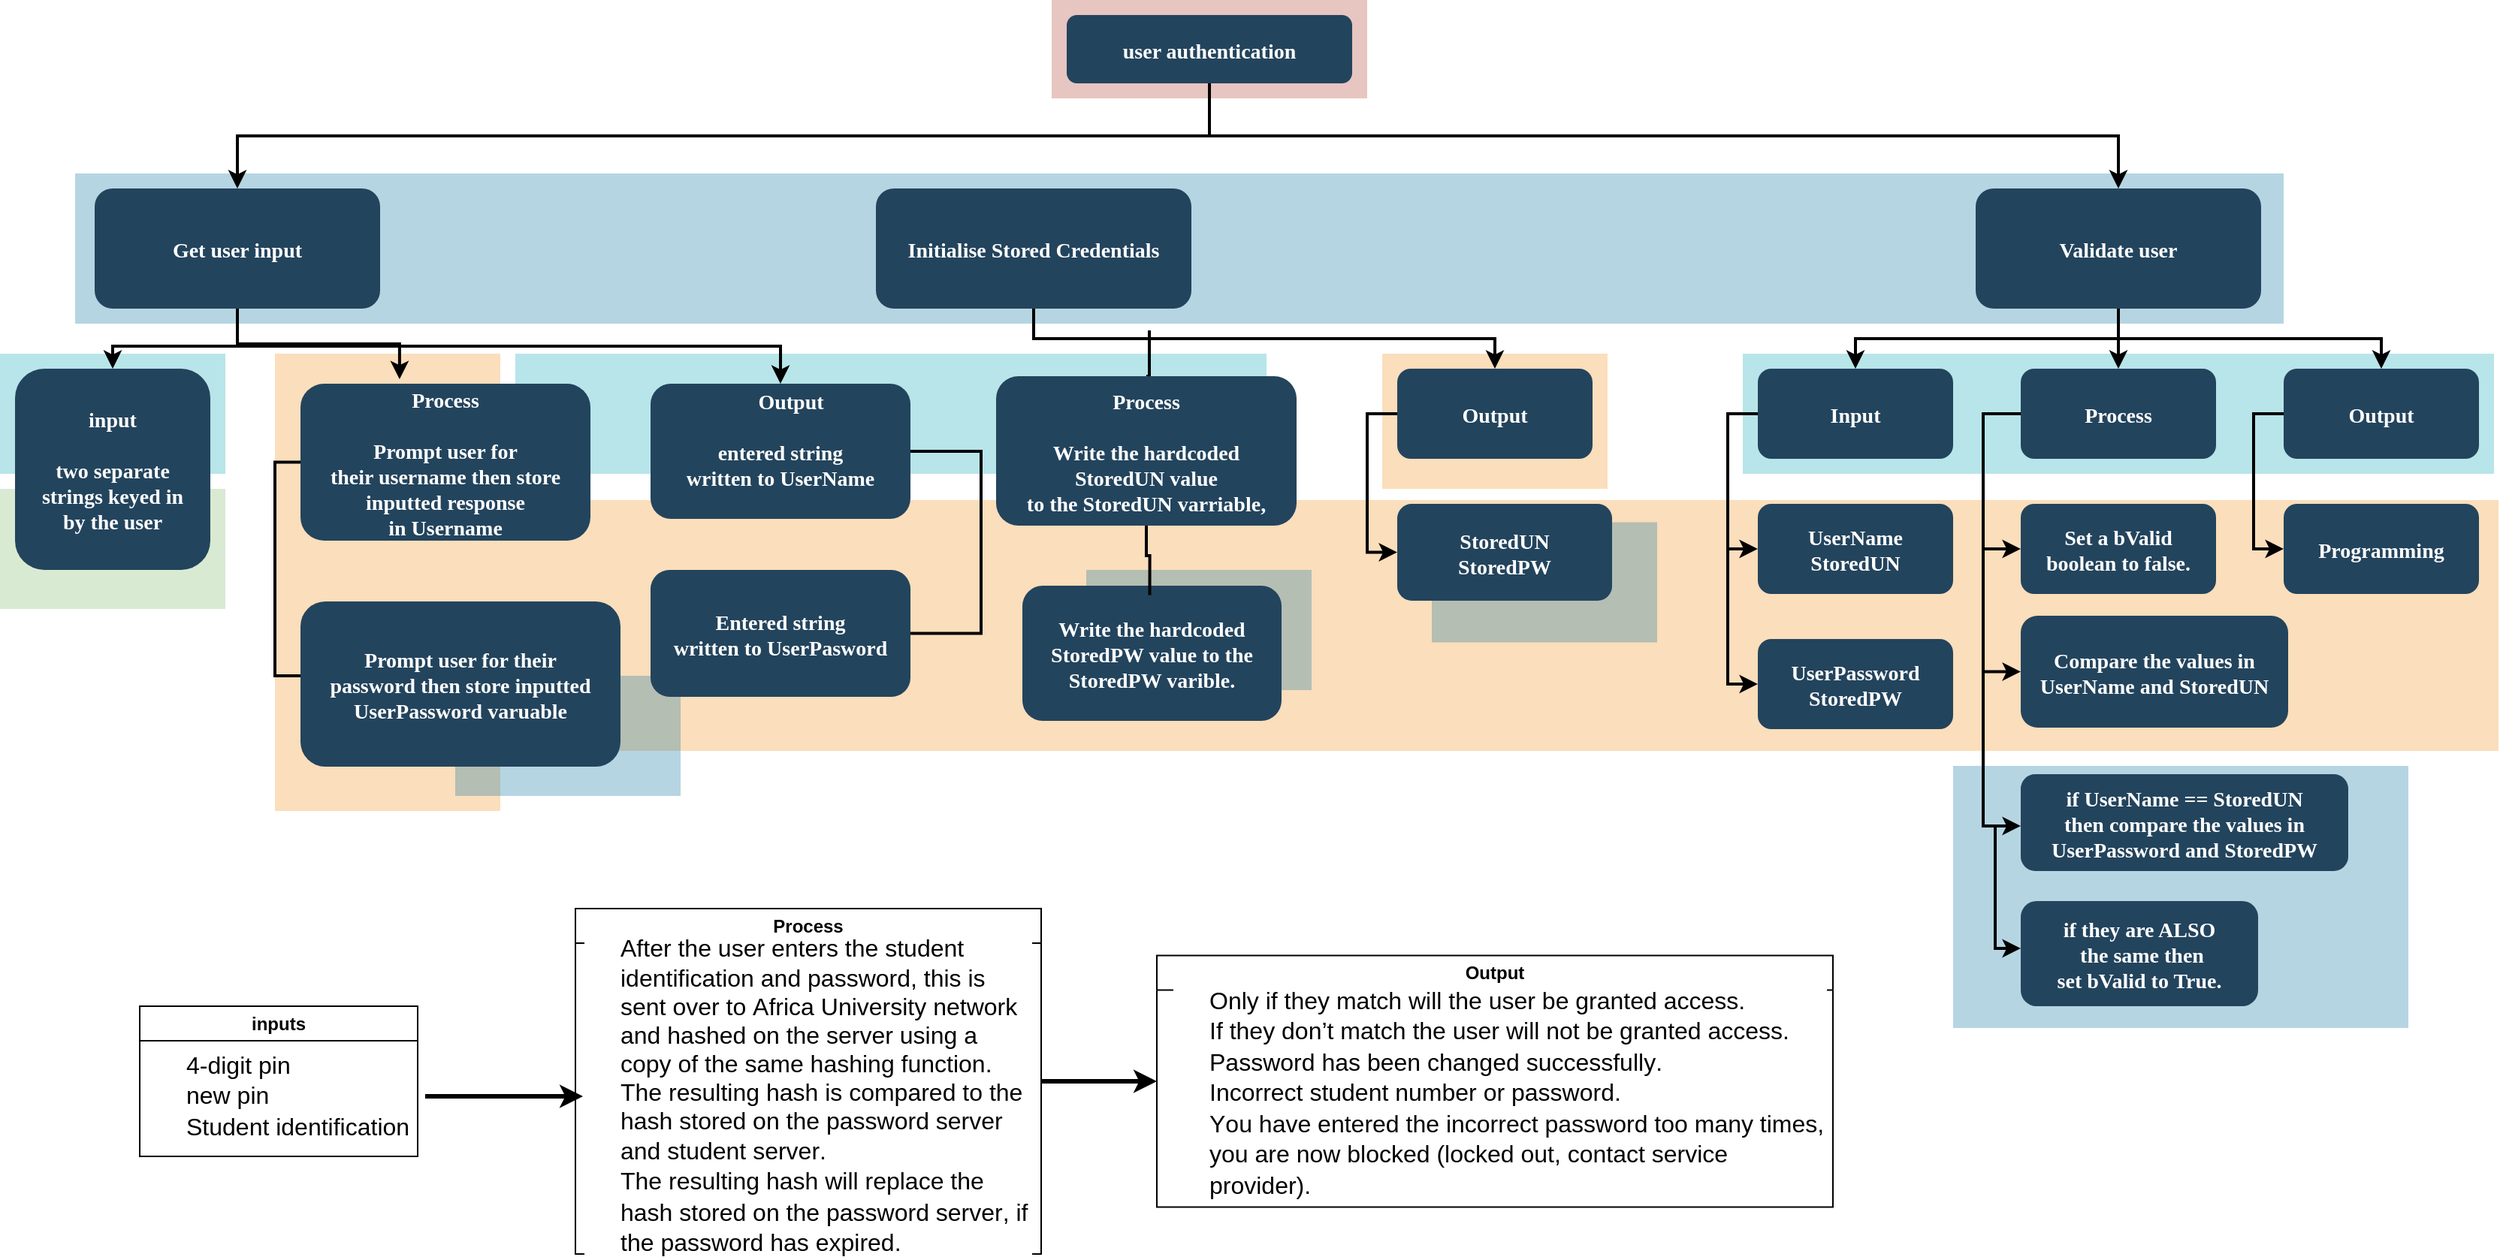 <mxfile version="23.1.1" type="device">
  <diagram name="Page-1" id="2c0d36ab-eaac-3732-788b-9136903baeff">
    <mxGraphModel dx="1886" dy="818" grid="1" gridSize="10" guides="1" tooltips="1" connect="1" arrows="1" fold="1" page="1" pageScale="1.5" pageWidth="1169" pageHeight="827" background="none" math="0" shadow="0">
      <root>
        <mxCell id="0" />
        <mxCell id="1" parent="0" />
        <mxCell id="123" value="" style="fillColor=#AE4132;strokeColor=none;opacity=30;" parent="1" vertex="1">
          <mxGeometry x="747" y="210" width="210" height="65.5" as="geometry" />
        </mxCell>
        <mxCell id="122" value="" style="fillColor=#10739E;strokeColor=none;opacity=30;" parent="1" vertex="1">
          <mxGeometry x="97" y="325.5" width="1470" height="100.0" as="geometry" />
        </mxCell>
        <mxCell id="120" value="" style="fillColor=#F2931E;strokeColor=none;opacity=30;" parent="1" vertex="1">
          <mxGeometry x="967" y="445.5" width="150" height="90" as="geometry" />
        </mxCell>
        <mxCell id="118" value="" style="fillColor=#F2931E;strokeColor=none;opacity=30;" parent="1" vertex="1">
          <mxGeometry x="230" y="445.5" width="150" height="304.5" as="geometry" />
        </mxCell>
        <mxCell id="117" value="" style="fillColor=#F2931E;strokeColor=none;opacity=30;" parent="1" vertex="1">
          <mxGeometry x="380" y="543" width="1330" height="167" as="geometry" />
        </mxCell>
        <mxCell id="116" value="" style="fillColor=#10739E;strokeColor=none;opacity=30;" parent="1" vertex="1">
          <mxGeometry x="770" y="589.5" width="150" height="80" as="geometry" />
        </mxCell>
        <mxCell id="115" value="" style="fillColor=#10739E;strokeColor=none;opacity=30;" parent="1" vertex="1">
          <mxGeometry x="1347" y="720" width="303" height="174.5" as="geometry" />
        </mxCell>
        <mxCell id="114" value="" style="fillColor=#10739E;strokeColor=none;opacity=30;" parent="1" vertex="1">
          <mxGeometry x="350.0" y="660.0" width="150" height="80" as="geometry" />
        </mxCell>
        <mxCell id="112" value="" style="fillColor=#10739E;strokeColor=none;opacity=30;" parent="1" vertex="1">
          <mxGeometry x="1000" y="557.75" width="150" height="80" as="geometry" />
        </mxCell>
        <mxCell id="111" value="" style="fillColor=#D9EAD3;strokeColor=none" parent="1" vertex="1">
          <mxGeometry x="47" y="535.5" width="150" height="80" as="geometry" />
        </mxCell>
        <mxCell id="110" value="" style="fillColor=#12AAB5;strokeColor=none;opacity=30;" parent="1" vertex="1">
          <mxGeometry x="1207" y="445.5" width="500" height="80" as="geometry" />
        </mxCell>
        <mxCell id="109" value="" style="fillColor=#12AAB5;strokeColor=none;opacity=30;" parent="1" vertex="1">
          <mxGeometry x="390" y="445.5" width="500" height="80" as="geometry" />
        </mxCell>
        <mxCell id="108" value="" style="fillColor=#12AAB5;strokeColor=none;opacity=30;" parent="1" vertex="1">
          <mxGeometry x="47.0" y="445.5" width="150" height="80" as="geometry" />
        </mxCell>
        <mxCell id="2" value="user authentication" style="rounded=1;fillColor=#23445D;gradientColor=none;strokeColor=none;fontColor=#FFFFFF;fontStyle=1;fontFamily=Tahoma;fontSize=14" parent="1" vertex="1">
          <mxGeometry x="757" y="220" width="190" height="45.5" as="geometry" />
        </mxCell>
        <mxCell id="4" value="Validate user" style="rounded=1;fillColor=#23445D;gradientColor=none;strokeColor=none;fontColor=#FFFFFF;fontStyle=1;fontFamily=Tahoma;fontSize=14" parent="1" vertex="1">
          <mxGeometry x="1362.0" y="335.5" width="190" height="80" as="geometry" />
        </mxCell>
        <mxCell id="9" value="" style="edgeStyle=elbowEdgeStyle;elbow=vertical;strokeWidth=2;rounded=0" parent="1" source="2" target="4" edge="1">
          <mxGeometry x="337" y="215.5" width="100" height="100" as="geometry">
            <mxPoint x="337" y="315.5" as="sourcePoint" />
            <mxPoint x="437" y="215.5" as="targetPoint" />
          </mxGeometry>
        </mxCell>
        <mxCell id="10" value="Initialise Stored Credentials" style="rounded=1;fillColor=#23445D;gradientColor=none;strokeColor=none;fontColor=#FFFFFF;fontStyle=1;fontFamily=Tahoma;fontSize=14" parent="1" vertex="1">
          <mxGeometry x="630" y="335.5" width="210" height="80" as="geometry" />
        </mxCell>
        <mxCell id="12" value="Get user input" style="rounded=1;fillColor=#23445D;gradientColor=none;strokeColor=none;fontColor=#FFFFFF;fontStyle=1;fontFamily=Tahoma;fontSize=14" parent="1" vertex="1">
          <mxGeometry x="110.0" y="335.5" width="190" height="80" as="geometry" />
        </mxCell>
        <mxCell id="25" value="input&#xa;&#xa;two separate &#xa;strings keyed in&#xa;by the user" style="rounded=1;fillColor=#23445D;gradientColor=none;strokeColor=none;fontColor=#FFFFFF;fontStyle=1;fontFamily=Tahoma;fontSize=14" parent="1" vertex="1">
          <mxGeometry x="57" y="455.5" width="130" height="134" as="geometry" />
        </mxCell>
        <mxCell id="29" value="Process&#xa;&#xa;Prompt user for &#xa;their username then store&#xa;inputted response&#xa;in Username" style="rounded=1;fillColor=#23445D;gradientColor=none;strokeColor=none;fontColor=#FFFFFF;fontStyle=1;fontFamily=Tahoma;fontSize=14" parent="1" vertex="1">
          <mxGeometry x="247" y="465.5" width="193" height="104.5" as="geometry" />
        </mxCell>
        <mxCell id="32" value="Prompt user for their &#xa;password then store inputted&#xa;UserPassword varuable" style="rounded=1;fillColor=#23445D;gradientColor=none;strokeColor=none;fontColor=#FFFFFF;fontStyle=1;fontFamily=Tahoma;fontSize=14" parent="1" vertex="1">
          <mxGeometry x="247" y="610.5" width="213" height="110" as="geometry" />
        </mxCell>
        <mxCell id="33" value="    Output&#xa;&#xa;entered string &#xa;written to UserName&#xa;" style="rounded=1;fillColor=#23445D;gradientColor=none;strokeColor=none;fontColor=#FFFFFF;fontStyle=1;fontFamily=Tahoma;fontSize=14" parent="1" vertex="1">
          <mxGeometry x="480" y="465.5" width="173" height="90" as="geometry" />
        </mxCell>
        <mxCell id="34" value="Entered string &#xa;written to UserPasword" style="rounded=1;fillColor=#23445D;gradientColor=none;strokeColor=none;fontColor=#FFFFFF;fontStyle=1;fontFamily=Tahoma;fontSize=14" parent="1" vertex="1">
          <mxGeometry x="480" y="589.5" width="173" height="84.5" as="geometry" />
        </mxCell>
        <mxCell id="41" value="Output" style="rounded=1;fillColor=#23445D;gradientColor=none;strokeColor=none;fontColor=#FFFFFF;fontStyle=1;fontFamily=Tahoma;fontSize=14" parent="1" vertex="1">
          <mxGeometry x="977" y="455.5" width="130" height="60" as="geometry" />
        </mxCell>
        <mxCell id="42" value="StoredUN&#xa;StoredPW" style="rounded=1;fillColor=#23445D;gradientColor=none;strokeColor=none;fontColor=#FFFFFF;fontStyle=1;fontFamily=Tahoma;fontSize=14" parent="1" vertex="1">
          <mxGeometry x="977" y="545.5" width="143" height="64.5" as="geometry" />
        </mxCell>
        <mxCell id="vE6-1PMtYfTRwzguCCtr-153" style="edgeStyle=orthogonalEdgeStyle;rounded=0;orthogonalLoop=1;jettySize=auto;html=1;exitX=0.5;exitY=0;exitDx=0;exitDy=0;endArrow=none;endFill=0;strokeWidth=2;" edge="1" parent="1" source="43">
          <mxGeometry relative="1" as="geometry">
            <mxPoint x="812" y="430" as="targetPoint" />
            <Array as="points">
              <mxPoint x="812" y="450" />
              <mxPoint x="812" y="450" />
            </Array>
          </mxGeometry>
        </mxCell>
        <mxCell id="43" value="Process&#xa;&#xa;Write the hardcoded&#xa;StoredUN value &#xa;to the StoredUN varriable," style="rounded=1;fillColor=#23445D;gradientColor=none;strokeColor=none;fontColor=#FFFFFF;fontStyle=1;fontFamily=Tahoma;fontSize=14" parent="1" vertex="1">
          <mxGeometry x="710" y="460.5" width="200" height="99.5" as="geometry" />
        </mxCell>
        <mxCell id="44" value="Input" style="rounded=1;fillColor=#23445D;gradientColor=none;strokeColor=none;fontColor=#FFFFFF;fontStyle=1;fontFamily=Tahoma;fontSize=14" parent="1" vertex="1">
          <mxGeometry x="1217" y="455.5" width="130" height="60" as="geometry" />
        </mxCell>
        <mxCell id="45" value="UserName&#xa;StoredUN" style="rounded=1;fillColor=#23445D;gradientColor=none;strokeColor=none;fontColor=#FFFFFF;fontStyle=1;fontFamily=Tahoma;fontSize=14" parent="1" vertex="1">
          <mxGeometry x="1217" y="545.5" width="130" height="60" as="geometry" />
        </mxCell>
        <mxCell id="46" value="UserPassword&#xa;StoredPW" style="rounded=1;fillColor=#23445D;gradientColor=none;strokeColor=none;fontColor=#FFFFFF;fontStyle=1;fontFamily=Tahoma;fontSize=14" parent="1" vertex="1">
          <mxGeometry x="1217" y="635.5" width="130" height="60" as="geometry" />
        </mxCell>
        <mxCell id="48" value="Process" style="rounded=1;fillColor=#23445D;gradientColor=none;strokeColor=none;fontColor=#FFFFFF;fontStyle=1;fontFamily=Tahoma;fontSize=14" parent="1" vertex="1">
          <mxGeometry x="1392" y="455.5" width="130" height="60" as="geometry" />
        </mxCell>
        <mxCell id="49" value="Set a bValid&#xa;boolean to false." style="rounded=1;fillColor=#23445D;gradientColor=none;strokeColor=none;fontColor=#FFFFFF;fontStyle=1;fontFamily=Tahoma;fontSize=14" parent="1" vertex="1">
          <mxGeometry x="1392" y="545.5" width="130" height="60" as="geometry" />
        </mxCell>
        <mxCell id="50" value="Compare the values in&#xa;UserName and StoredUN" style="rounded=1;fillColor=#23445D;gradientColor=none;strokeColor=none;fontColor=#FFFFFF;fontStyle=1;fontFamily=Tahoma;fontSize=14" parent="1" vertex="1">
          <mxGeometry x="1392" y="620" width="178" height="74.5" as="geometry" />
        </mxCell>
        <mxCell id="51" value="if UserName == StoredUN &#xa;then compare the values in &#xa;UserPassword and StoredPW" style="rounded=1;fillColor=#23445D;gradientColor=none;strokeColor=none;fontColor=#FFFFFF;fontStyle=1;fontFamily=Tahoma;fontSize=14" parent="1" vertex="1">
          <mxGeometry x="1392" y="725.5" width="218" height="64.5" as="geometry" />
        </mxCell>
        <mxCell id="52" value="Output" style="rounded=1;fillColor=#23445D;gradientColor=none;strokeColor=none;fontColor=#FFFFFF;fontStyle=1;fontFamily=Tahoma;fontSize=14" parent="1" vertex="1">
          <mxGeometry x="1567" y="455.5" width="130" height="60" as="geometry" />
        </mxCell>
        <mxCell id="53" value="Programming" style="rounded=1;fillColor=#23445D;gradientColor=none;strokeColor=none;fontColor=#FFFFFF;fontStyle=1;fontFamily=Tahoma;fontSize=14" parent="1" vertex="1">
          <mxGeometry x="1567" y="545.5" width="130" height="60" as="geometry" />
        </mxCell>
        <mxCell id="54" value="if they are ALSO&#xa; the same then &#xa;set bValid to True." style="rounded=1;fillColor=#23445D;gradientColor=none;strokeColor=none;fontColor=#FFFFFF;fontStyle=1;fontFamily=Tahoma;fontSize=14" parent="1" vertex="1">
          <mxGeometry x="1392" y="810" width="158" height="70" as="geometry" />
        </mxCell>
        <mxCell id="58" value="Write the hardcoded&#xa;StoredPW value to the &#xa;StoredPW varible." style="rounded=1;fillColor=#23445D;gradientColor=none;strokeColor=none;fontColor=#FFFFFF;fontStyle=1;fontFamily=Tahoma;fontSize=14" parent="1" vertex="1">
          <mxGeometry x="727.5" y="600" width="172.5" height="90" as="geometry" />
        </mxCell>
        <mxCell id="59" value="" style="edgeStyle=elbowEdgeStyle;elbow=vertical;strokeWidth=2;rounded=0" parent="1" source="2" target="12" edge="1">
          <mxGeometry x="347" y="225.5" width="100" height="100" as="geometry">
            <mxPoint x="862.0" y="275.5" as="sourcePoint" />
            <mxPoint x="1467.0" y="345.5" as="targetPoint" />
          </mxGeometry>
        </mxCell>
        <mxCell id="75" value="" style="edgeStyle=elbowEdgeStyle;elbow=horizontal;strokeWidth=2;rounded=0;endArrow=none;endFill=0;" parent="1" source="29" target="32" edge="1">
          <mxGeometry x="-23" y="135.5" width="100" height="100" as="geometry">
            <mxPoint x="-23" y="235.5" as="sourcePoint" />
            <mxPoint x="77" y="135.5" as="targetPoint" />
            <Array as="points">
              <mxPoint x="230" y="660" />
              <mxPoint x="240" y="500" />
              <mxPoint x="567" y="615.5" />
            </Array>
          </mxGeometry>
        </mxCell>
        <mxCell id="76" value="" style="edgeStyle=elbowEdgeStyle;elbow=horizontal;strokeWidth=2;rounded=0;endArrow=none;endFill=0;" parent="1" source="33" target="34" edge="1">
          <mxGeometry x="-23" y="135.5" width="100" height="100" as="geometry">
            <mxPoint x="-23" y="235.5" as="sourcePoint" />
            <mxPoint x="77" y="135.5" as="targetPoint" />
            <Array as="points">
              <mxPoint x="700" y="570" />
            </Array>
          </mxGeometry>
        </mxCell>
        <mxCell id="82" value="" style="edgeStyle=elbowEdgeStyle;elbow=horizontal;strokeWidth=2;rounded=0;endArrow=classic;endFill=1;" parent="1" source="41" target="42" edge="1">
          <mxGeometry x="-23" y="135.5" width="100" height="100" as="geometry">
            <mxPoint x="-23" y="235.5" as="sourcePoint" />
            <mxPoint x="77" y="135.5" as="targetPoint" />
            <Array as="points">
              <mxPoint x="957" y="535.5" />
            </Array>
          </mxGeometry>
        </mxCell>
        <mxCell id="84" value="" style="edgeStyle=elbowEdgeStyle;elbow=horizontal;strokeWidth=2;rounded=0;exitX=0;exitY=0.5;exitDx=0;exitDy=0;" parent="1" source="44" edge="1">
          <mxGeometry x="-23" y="135.5" width="100" height="100" as="geometry">
            <mxPoint x="1217.0" y="515.5" as="sourcePoint" />
            <mxPoint x="1217.0" y="575.5" as="targetPoint" />
            <Array as="points">
              <mxPoint x="1197" y="575.5" />
            </Array>
          </mxGeometry>
        </mxCell>
        <mxCell id="85" value="" style="edgeStyle=elbowEdgeStyle;elbow=horizontal;strokeWidth=2;rounded=0" parent="1" source="44" target="46" edge="1">
          <mxGeometry x="-23" y="135.5" width="100" height="100" as="geometry">
            <mxPoint x="-23" y="235.5" as="sourcePoint" />
            <mxPoint x="77" y="135.5" as="targetPoint" />
            <Array as="points">
              <mxPoint x="1197" y="575.5" />
            </Array>
          </mxGeometry>
        </mxCell>
        <mxCell id="87" value="" style="edgeStyle=elbowEdgeStyle;elbow=horizontal;strokeWidth=2;rounded=0" parent="1" source="48" target="49" edge="1">
          <mxGeometry x="-23" y="135.5" width="100" height="100" as="geometry">
            <mxPoint x="-23" y="235.5" as="sourcePoint" />
            <mxPoint x="77" y="135.5" as="targetPoint" />
            <Array as="points">
              <mxPoint x="1367" y="535.5" />
            </Array>
          </mxGeometry>
        </mxCell>
        <mxCell id="88" value="" style="edgeStyle=elbowEdgeStyle;elbow=horizontal;strokeWidth=2;rounded=0" parent="1" source="48" target="50" edge="1">
          <mxGeometry x="-23" y="135.5" width="100" height="100" as="geometry">
            <mxPoint x="-23" y="235.5" as="sourcePoint" />
            <mxPoint x="77" y="135.5" as="targetPoint" />
            <Array as="points">
              <mxPoint x="1367" y="595.5" />
            </Array>
          </mxGeometry>
        </mxCell>
        <mxCell id="89" value="" style="edgeStyle=elbowEdgeStyle;elbow=horizontal;strokeWidth=2;rounded=0" parent="1" source="48" target="51" edge="1">
          <mxGeometry x="-23" y="135.5" width="100" height="100" as="geometry">
            <mxPoint x="-23" y="235.5" as="sourcePoint" />
            <mxPoint x="77" y="135.5" as="targetPoint" />
            <Array as="points">
              <mxPoint x="1367" y="760" />
              <mxPoint x="1367" y="625.5" />
            </Array>
          </mxGeometry>
        </mxCell>
        <mxCell id="90" value="" style="edgeStyle=elbowEdgeStyle;elbow=horizontal;strokeWidth=2;rounded=0" parent="1" source="52" target="53" edge="1">
          <mxGeometry x="-23" y="135.5" width="100" height="100" as="geometry">
            <mxPoint x="-23" y="235.5" as="sourcePoint" />
            <mxPoint x="77" y="135.5" as="targetPoint" />
            <Array as="points">
              <mxPoint x="1547" y="535.5" />
            </Array>
          </mxGeometry>
        </mxCell>
        <mxCell id="100" value="" style="edgeStyle=elbowEdgeStyle;elbow=vertical;strokeWidth=2;rounded=0" parent="1" edge="1">
          <mxGeometry x="-23" y="135.5" width="100" height="100" as="geometry">
            <mxPoint x="205.0" y="425.5" as="sourcePoint" />
            <mxPoint x="122" y="455.5" as="targetPoint" />
          </mxGeometry>
        </mxCell>
        <mxCell id="101" value="" style="edgeStyle=elbowEdgeStyle;elbow=vertical;strokeWidth=2;rounded=0;entryX=0.553;entryY=0.056;entryDx=0;entryDy=0;entryPerimeter=0;" parent="1" source="12" target="118" edge="1">
          <mxGeometry x="-23" y="135.5" width="100" height="100" as="geometry">
            <mxPoint x="-23" y="235.5" as="sourcePoint" />
            <mxPoint x="77" y="135.5" as="targetPoint" />
          </mxGeometry>
        </mxCell>
        <mxCell id="102" value="" style="edgeStyle=elbowEdgeStyle;elbow=vertical;strokeWidth=2;rounded=0" parent="1" source="12" target="33" edge="1">
          <mxGeometry x="-23" y="135.5" width="100" height="100" as="geometry">
            <mxPoint x="-23" y="235.5" as="sourcePoint" />
            <mxPoint x="77" y="135.5" as="targetPoint" />
          </mxGeometry>
        </mxCell>
        <mxCell id="103" value="" style="edgeStyle=elbowEdgeStyle;elbow=vertical;strokeWidth=2;rounded=0" parent="1" source="10" target="41" edge="1">
          <mxGeometry x="-23" y="135.5" width="100" height="100" as="geometry">
            <mxPoint x="-23" y="235.5" as="sourcePoint" />
            <mxPoint x="77" y="135.5" as="targetPoint" />
          </mxGeometry>
        </mxCell>
        <mxCell id="104" value="" style="edgeStyle=elbowEdgeStyle;elbow=vertical;strokeWidth=2;rounded=0" parent="1" source="4" target="48" edge="1">
          <mxGeometry x="-23" y="135.5" width="100" height="100" as="geometry">
            <mxPoint x="-23" y="235.5" as="sourcePoint" />
            <mxPoint x="77" y="135.5" as="targetPoint" />
          </mxGeometry>
        </mxCell>
        <mxCell id="105" value="" style="edgeStyle=elbowEdgeStyle;elbow=vertical;strokeWidth=2;rounded=0" parent="1" source="4" target="44" edge="1">
          <mxGeometry x="-23" y="135.5" width="100" height="100" as="geometry">
            <mxPoint x="-23" y="235.5" as="sourcePoint" />
            <mxPoint x="77" y="135.5" as="targetPoint" />
          </mxGeometry>
        </mxCell>
        <mxCell id="106" value="" style="edgeStyle=elbowEdgeStyle;elbow=vertical;strokeWidth=2;rounded=0" parent="1" source="4" target="52" edge="1">
          <mxGeometry x="-23" y="135.5" width="100" height="100" as="geometry">
            <mxPoint x="-23" y="235.5" as="sourcePoint" />
            <mxPoint x="77" y="135.5" as="targetPoint" />
          </mxGeometry>
        </mxCell>
        <mxCell id="vE6-1PMtYfTRwzguCCtr-124" style="edgeStyle=orthogonalEdgeStyle;rounded=0;orthogonalLoop=1;jettySize=auto;html=1;exitX=0.5;exitY=1;exitDx=0;exitDy=0;" edge="1" parent="1" source="25" target="25">
          <mxGeometry relative="1" as="geometry" />
        </mxCell>
        <mxCell id="vE6-1PMtYfTRwzguCCtr-146" style="edgeStyle=orthogonalEdgeStyle;rounded=0;orthogonalLoop=1;jettySize=auto;html=1;exitX=0.5;exitY=1;exitDx=0;exitDy=0;" edge="1" parent="1" source="118" target="118">
          <mxGeometry relative="1" as="geometry" />
        </mxCell>
        <mxCell id="vE6-1PMtYfTRwzguCCtr-154" style="edgeStyle=orthogonalEdgeStyle;rounded=0;orthogonalLoop=1;jettySize=auto;html=1;exitX=0.5;exitY=1;exitDx=0;exitDy=0;entryX=0.325;entryY=0.379;entryDx=0;entryDy=0;entryPerimeter=0;strokeWidth=2;endArrow=none;endFill=0;" edge="1" parent="1" source="43" target="117">
          <mxGeometry relative="1" as="geometry" />
        </mxCell>
        <mxCell id="vE6-1PMtYfTRwzguCCtr-158" value="" style="edgeStyle=elbowEdgeStyle;elbow=horizontal;strokeWidth=2;rounded=0;endArrow=classic;endFill=1;" edge="1" parent="1">
          <mxGeometry x="-23" y="135.5" width="100" height="100" as="geometry">
            <mxPoint x="1375" y="759.5" as="sourcePoint" />
            <mxPoint x="1392" y="841.5" as="targetPoint" />
            <Array as="points">
              <mxPoint x="1375" y="841.5" />
              <mxPoint x="1385" y="681.5" />
              <mxPoint x="1712" y="797" />
            </Array>
          </mxGeometry>
        </mxCell>
        <mxCell id="vE6-1PMtYfTRwzguCCtr-159" value="inputs" style="swimlane;whiteSpace=wrap;html=1;" vertex="1" parent="1">
          <mxGeometry x="140" y="880" width="185" height="100" as="geometry" />
        </mxCell>
        <mxCell id="vE6-1PMtYfTRwzguCCtr-162" value="&lt;ul style=&quot;margin: 0px; padding: 0px; user-select: text; -webkit-user-drag: none; -webkit-tap-highlight-color: transparent; overflow: visible; cursor: text; font-family: verdana; font-size: 14.667px; text-align: left; background-color: rgb(255, 255, 255);&quot; role=&quot;list&quot; class=&quot;BulletListStyle1 SCXW162245583 BCX8&quot;&gt;&lt;li style=&quot;margin: 0px 0px 0px 24px; padding: 0px; user-select: text; -webkit-user-drag: none; -webkit-tap-highlight-color: transparent; overflow: visible; cursor: text; clear: both; position: relative; direction: ltr; display: block; font-size: 12pt; font-family: Calibri, Calibri_MSFontService, sans-serif; vertical-align: baseline;&quot; class=&quot;OutlineElement Ltr SCXW162245583 BCX8&quot; role=&quot;listitem&quot; data-aria-level=&quot;1&quot; data-aria-posinset=&quot;1&quot; aria-setsize=&quot;-1&quot; data-list-defn-props=&quot;{&amp;quot;134225954&amp;quot;:true,&amp;quot;134225961&amp;quot;:true,&amp;quot;335552541&amp;quot;:1,&amp;quot;335559683&amp;quot;:0,&amp;quot;335559684&amp;quot;:-2,&amp;quot;335559685&amp;quot;:720,&amp;quot;335559991&amp;quot;:360,&amp;quot;469769226&amp;quot;:&amp;quot;Symbol&amp;quot;,&amp;quot;469769242&amp;quot;:[8226],&amp;quot;469777803&amp;quot;:&amp;quot;left&amp;quot;,&amp;quot;469777804&amp;quot;:&amp;quot;&amp;quot;,&amp;quot;469777815&amp;quot;:&amp;quot;hybridMultilevel&amp;quot;}&quot; data-listid=&quot;1&quot; data-font=&quot;Symbol&quot; data-leveltext=&quot;&quot;&gt;&lt;p style=&quot;margin: 0px; padding: 0px; user-select: text; -webkit-user-drag: none; -webkit-tap-highlight-color: transparent; overflow-wrap: break-word; vertical-align: baseline; font-kerning: none; background-color: transparent; color: windowtext;&quot; lang=&quot;EN-GB&quot; class=&quot;Paragraph SCXW162245583 BCX8&quot;&gt;4-digit pin&lt;span style=&quot;margin: 0px; padding: 0px; user-select: text; -webkit-user-drag: none; -webkit-tap-highlight-color: transparent; font-size: 12pt; line-height: 20.504px; font-family: Calibri, Calibri_EmbeddedFont, Calibri_MSFontService, sans-serif;&quot; data-ccp-props=&quot;{&amp;quot;201341983&amp;quot;:0,&amp;quot;335559739&amp;quot;:160,&amp;quot;335559740&amp;quot;:259}&quot; class=&quot;EOP SCXW162245583 BCX8&quot;&gt;&amp;nbsp;&lt;/span&gt;&lt;/p&gt;&lt;/li&gt;&lt;li style=&quot;margin: 0px 0px 0px 24px; padding: 0px; user-select: text; -webkit-user-drag: none; -webkit-tap-highlight-color: transparent; overflow: visible; cursor: text; clear: both; position: relative; direction: ltr; display: block; font-size: 12pt; font-family: Calibri, Calibri_MSFontService, sans-serif; vertical-align: baseline;&quot; class=&quot;OutlineElement Ltr SCXW162245583 BCX8&quot; role=&quot;listitem&quot; data-aria-level=&quot;1&quot; data-aria-posinset=&quot;2&quot; aria-setsize=&quot;-1&quot; data-list-defn-props=&quot;{&amp;quot;134225954&amp;quot;:true,&amp;quot;134225961&amp;quot;:true,&amp;quot;335552541&amp;quot;:1,&amp;quot;335559683&amp;quot;:0,&amp;quot;335559684&amp;quot;:-2,&amp;quot;335559685&amp;quot;:720,&amp;quot;335559991&amp;quot;:360,&amp;quot;469769226&amp;quot;:&amp;quot;Symbol&amp;quot;,&amp;quot;469769242&amp;quot;:[8226],&amp;quot;469777803&amp;quot;:&amp;quot;left&amp;quot;,&amp;quot;469777804&amp;quot;:&amp;quot;&amp;quot;,&amp;quot;469777815&amp;quot;:&amp;quot;hybridMultilevel&amp;quot;}&quot; data-listid=&quot;1&quot; data-font=&quot;Symbol&quot; data-leveltext=&quot;&quot;&gt;&lt;p style=&quot;margin: 0px; padding: 0px; user-select: text; -webkit-user-drag: none; -webkit-tap-highlight-color: transparent; overflow-wrap: break-word; vertical-align: baseline; font-kerning: none; background-color: transparent; color: windowtext;&quot; lang=&quot;EN-GB&quot; class=&quot;Paragraph SCXW162245583 BCX8&quot;&gt;&lt;span style=&quot;margin: 0px; padding: 0px; user-select: text; -webkit-user-drag: none; -webkit-tap-highlight-color: transparent; font-size: 12pt; line-height: 20.504px; font-family: Calibri, Calibri_EmbeddedFont, Calibri_MSFontService, sans-serif; font-variant-ligatures: none !important;&quot; class=&quot;TextRun SCXW162245583 BCX8&quot; lang=&quot;EN-GB&quot; data-contrast=&quot;auto&quot;&gt;new &lt;/span&gt;&lt;span style=&quot;margin: 0px; padding: 0px; user-select: text; -webkit-user-drag: none; -webkit-tap-highlight-color: transparent; font-variant-ligatures: none !important; font-size: 12pt; line-height: 20.504px; font-family: Calibri, Calibri_EmbeddedFont, Calibri_MSFontService, sans-serif;&quot; class=&quot;TextRun SCXW162245583 BCX8&quot; lang=&quot;EN-GB&quot; data-contrast=&quot;auto&quot;&gt;pin&lt;/span&gt;&lt;span style=&quot;margin: 0px; padding: 0px; user-select: text; -webkit-user-drag: none; -webkit-tap-highlight-color: transparent; font-size: 12pt; line-height: 20.504px; font-family: Calibri, Calibri_EmbeddedFont, Calibri_MSFontService, sans-serif;&quot; data-ccp-props=&quot;{&amp;quot;201341983&amp;quot;:0,&amp;quot;335559739&amp;quot;:160,&amp;quot;335559740&amp;quot;:259}&quot; class=&quot;EOP SCXW162245583 BCX8&quot;&gt;&amp;nbsp;&lt;/span&gt;&lt;/p&gt;&lt;/li&gt;&lt;li style=&quot;margin: 0px 0px 0px 24px; padding: 0px; user-select: text; -webkit-user-drag: none; -webkit-tap-highlight-color: transparent; overflow: visible; cursor: text; clear: both; position: relative; direction: ltr; display: block; font-size: 12pt; font-family: Calibri, Calibri_MSFontService, sans-serif; vertical-align: baseline;&quot; class=&quot;OutlineElement Ltr SCXW162245583 BCX8&quot; role=&quot;listitem&quot; data-aria-level=&quot;1&quot; data-aria-posinset=&quot;3&quot; aria-setsize=&quot;-1&quot; data-list-defn-props=&quot;{&amp;quot;134225954&amp;quot;:true,&amp;quot;134225961&amp;quot;:true,&amp;quot;335552541&amp;quot;:1,&amp;quot;335559683&amp;quot;:0,&amp;quot;335559684&amp;quot;:-2,&amp;quot;335559685&amp;quot;:720,&amp;quot;335559991&amp;quot;:360,&amp;quot;469769226&amp;quot;:&amp;quot;Symbol&amp;quot;,&amp;quot;469769242&amp;quot;:[8226],&amp;quot;469777803&amp;quot;:&amp;quot;left&amp;quot;,&amp;quot;469777804&amp;quot;:&amp;quot;&amp;quot;,&amp;quot;469777815&amp;quot;:&amp;quot;hybridMultilevel&amp;quot;}&quot; data-listid=&quot;1&quot; data-font=&quot;Symbol&quot; data-leveltext=&quot;&quot;&gt;&lt;p style=&quot;margin: 0px; padding: 0px; user-select: text; -webkit-user-drag: none; -webkit-tap-highlight-color: transparent; overflow-wrap: break-word; vertical-align: baseline; font-kerning: none; background-color: transparent; color: windowtext;&quot; lang=&quot;EN-GB&quot; class=&quot;Paragraph SCXW162245583 BCX8&quot;&gt;&lt;span style=&quot;margin: 0px; padding: 0px; user-select: text; -webkit-user-drag: none; -webkit-tap-highlight-color: transparent; font-variant-ligatures: none !important; font-size: 12pt; line-height: 20.504px; font-family: Calibri, Calibri_EmbeddedFont, Calibri_MSFontService, sans-serif;&quot; class=&quot;TextRun SCXW162245583 BCX8&quot; lang=&quot;EN-GB&quot; data-contrast=&quot;auto&quot;&gt;Student identification&lt;/span&gt;&lt;span style=&quot;margin: 0px; padding: 0px; user-select: text; -webkit-user-drag: none; -webkit-tap-highlight-color: transparent; font-size: 12pt; line-height: 20.504px; font-family: Calibri, Calibri_EmbeddedFont, Calibri_MSFontService, sans-serif;&quot; data-ccp-props=&quot;{&amp;quot;201341983&amp;quot;:0,&amp;quot;335559739&amp;quot;:160,&amp;quot;335559740&amp;quot;:259}&quot; class=&quot;EOP SCXW162245583 BCX8&quot;&gt;&amp;nbsp;&lt;/span&gt;&lt;/p&gt;&lt;/li&gt;&lt;/ul&gt;" style="text;html=1;align=center;verticalAlign=middle;resizable=0;points=[];autosize=1;strokeColor=none;fillColor=none;" vertex="1" parent="vE6-1PMtYfTRwzguCCtr-159">
          <mxGeometry y="20" width="190" height="80" as="geometry" />
        </mxCell>
        <mxCell id="vE6-1PMtYfTRwzguCCtr-160" value="Output" style="swimlane;whiteSpace=wrap;html=1;" vertex="1" parent="1">
          <mxGeometry x="817" y="846.25" width="450" height="167.5" as="geometry" />
        </mxCell>
        <mxCell id="vE6-1PMtYfTRwzguCCtr-171" value="&lt;ul style=&quot;margin: 0px; padding: 0px; user-select: text; -webkit-user-drag: none; -webkit-tap-highlight-color: transparent; overflow: visible; cursor: text; font-family: verdana; font-size: 16px; text-align: left; background-color: rgb(255, 255, 255);&quot; role=&quot;list&quot; class=&quot;BulletListStyle1 SCXW31154275 BCX8&quot;&gt;&lt;li style=&quot;margin: 0px 0px 0px 24px; padding: 0px; user-select: text; -webkit-user-drag: none; -webkit-tap-highlight-color: transparent; overflow: visible; cursor: text; clear: both; position: relative; direction: ltr; display: block; font-size: 12pt; font-family: Calibri, Calibri_MSFontService, sans-serif; vertical-align: baseline;&quot; class=&quot;OutlineElement Ltr SCXW31154275 BCX8&quot; role=&quot;listitem&quot; data-aria-level=&quot;1&quot; data-aria-posinset=&quot;6&quot; aria-setsize=&quot;-1&quot; data-list-defn-props=&quot;{&amp;quot;335552541&amp;quot;:1,&amp;quot;335559683&amp;quot;:0,&amp;quot;335559684&amp;quot;:-2,&amp;quot;335559685&amp;quot;:720,&amp;quot;335559991&amp;quot;:360,&amp;quot;469769226&amp;quot;:&amp;quot;Symbol&amp;quot;,&amp;quot;469769242&amp;quot;:[8226],&amp;quot;469777803&amp;quot;:&amp;quot;left&amp;quot;,&amp;quot;469777804&amp;quot;:&amp;quot;&amp;quot;,&amp;quot;469777815&amp;quot;:&amp;quot;hybridMultilevel&amp;quot;}&quot; data-listid=&quot;3&quot; data-font=&quot;Symbol&quot; data-leveltext=&quot;&quot;&gt;&lt;p style=&quot;margin: 0px; padding: 0px; user-select: text; -webkit-user-drag: none; -webkit-tap-highlight-color: transparent; overflow-wrap: break-word; vertical-align: baseline; font-kerning: none; background-color: transparent; color: windowtext;&quot; lang=&quot;EN-GB&quot; class=&quot;Paragraph SCXW31154275 BCX8&quot;&gt;Only if they match will the user be granted access.&lt;span style=&quot;margin: 0px; padding: 0px; user-select: text; -webkit-user-drag: none; -webkit-tap-highlight-color: transparent; font-size: 12pt; line-height: 20.504px; font-family: Calibri, Calibri_EmbeddedFont, Calibri_MSFontService, sans-serif; color: windowtext;&quot; data-ccp-props=&quot;{&amp;quot;201341983&amp;quot;:0,&amp;quot;335559739&amp;quot;:160,&amp;quot;335559740&amp;quot;:259}&quot; class=&quot;EOP SCXW31154275 BCX8&quot;&gt;&amp;nbsp;&lt;/span&gt;&lt;/p&gt;&lt;/li&gt;&lt;li style=&quot;margin: 0px 0px 0px 24px; padding: 0px; user-select: text; -webkit-user-drag: none; -webkit-tap-highlight-color: transparent; overflow: visible; cursor: text; clear: both; position: relative; direction: ltr; display: block; font-size: 12pt; font-family: Calibri, Calibri_MSFontService, sans-serif; vertical-align: baseline;&quot; class=&quot;OutlineElement Ltr SCXW31154275 BCX8&quot; role=&quot;listitem&quot; data-aria-level=&quot;1&quot; data-aria-posinset=&quot;7&quot; aria-setsize=&quot;-1&quot; data-list-defn-props=&quot;{&amp;quot;335552541&amp;quot;:1,&amp;quot;335559683&amp;quot;:0,&amp;quot;335559684&amp;quot;:-2,&amp;quot;335559685&amp;quot;:720,&amp;quot;335559991&amp;quot;:360,&amp;quot;469769226&amp;quot;:&amp;quot;Symbol&amp;quot;,&amp;quot;469769242&amp;quot;:[8226],&amp;quot;469777803&amp;quot;:&amp;quot;left&amp;quot;,&amp;quot;469777804&amp;quot;:&amp;quot;&amp;quot;,&amp;quot;469777815&amp;quot;:&amp;quot;hybridMultilevel&amp;quot;}&quot; data-listid=&quot;3&quot; data-font=&quot;Symbol&quot; data-leveltext=&quot;&quot;&gt;&lt;p style=&quot;margin: 0px; padding: 0px; user-select: text; -webkit-user-drag: none; -webkit-tap-highlight-color: transparent; overflow-wrap: break-word; vertical-align: baseline; font-kerning: none; background-color: transparent; color: windowtext;&quot; lang=&quot;EN-GB&quot; class=&quot;Paragraph SCXW31154275 BCX8&quot;&gt;&lt;span style=&quot;margin: 0px; padding: 0px; user-select: text; -webkit-user-drag: none; -webkit-tap-highlight-color: transparent; font-variant-numeric: normal; font-variant-east-asian: normal; font-variant-alternates: normal; font-variant-position: normal; color: windowtext; font-size: 12pt; line-height: 20.504px; font-family: Calibri, Calibri_EmbeddedFont, Calibri_MSFontService, sans-serif;&quot; class=&quot;TextRun SCXW31154275 BCX8&quot; lang=&quot;EN-GB&quot; data-contrast=&quot;auto&quot;&gt;&lt;span style=&quot;margin: 0px; padding: 0px; user-select: text; -webkit-user-drag: none; -webkit-tap-highlight-color: transparent;&quot; class=&quot;NormalTextRun SCXW31154275 BCX8&quot;&gt;If they &lt;/span&gt;&lt;span style=&quot;margin: 0px; padding: 0px; user-select: text; -webkit-user-drag: none; -webkit-tap-highlight-color: transparent;&quot; class=&quot;NormalTextRun SCXW31154275 BCX8&quot;&gt;don’t&lt;/span&gt;&lt;span style=&quot;margin: 0px; padding: 0px; user-select: text; -webkit-user-drag: none; -webkit-tap-highlight-color: transparent;&quot; class=&quot;NormalTextRun SCXW31154275 BCX8&quot;&gt; match&amp;nbsp;the user will not be granted access.&lt;/span&gt;&lt;/span&gt;&lt;span style=&quot;margin: 0px; padding: 0px; user-select: text; -webkit-user-drag: none; -webkit-tap-highlight-color: transparent; font-size: 12pt; line-height: 20.504px; font-family: Calibri, Calibri_EmbeddedFont, Calibri_MSFontService, sans-serif; color: windowtext;&quot; data-ccp-props=&quot;{&amp;quot;201341983&amp;quot;:0,&amp;quot;335559739&amp;quot;:160,&amp;quot;335559740&amp;quot;:259}&quot; class=&quot;EOP SCXW31154275 BCX8&quot;&gt;&amp;nbsp;&lt;/span&gt;&lt;/p&gt;&lt;/li&gt;&lt;li style=&quot;margin: 0px 0px 0px 24px; padding: 0px; user-select: text; -webkit-user-drag: none; -webkit-tap-highlight-color: transparent; overflow: visible; cursor: text; clear: both; position: relative; direction: ltr; display: block; font-size: 12pt; font-family: Calibri, Calibri_MSFontService, sans-serif; vertical-align: baseline;&quot; class=&quot;OutlineElement Ltr SCXW31154275 BCX8&quot; role=&quot;listitem&quot; data-aria-level=&quot;1&quot; data-aria-posinset=&quot;8&quot; aria-setsize=&quot;-1&quot; data-list-defn-props=&quot;{&amp;quot;335552541&amp;quot;:1,&amp;quot;335559683&amp;quot;:0,&amp;quot;335559684&amp;quot;:-2,&amp;quot;335559685&amp;quot;:720,&amp;quot;335559991&amp;quot;:360,&amp;quot;469769226&amp;quot;:&amp;quot;Symbol&amp;quot;,&amp;quot;469769242&amp;quot;:[8226],&amp;quot;469777803&amp;quot;:&amp;quot;left&amp;quot;,&amp;quot;469777804&amp;quot;:&amp;quot;&amp;quot;,&amp;quot;469777815&amp;quot;:&amp;quot;hybridMultilevel&amp;quot;}&quot; data-listid=&quot;3&quot; data-font=&quot;Symbol&quot; data-leveltext=&quot;&quot;&gt;&lt;p style=&quot;margin: 0px; padding: 0px; user-select: text; -webkit-user-drag: none; -webkit-tap-highlight-color: transparent; overflow-wrap: break-word; vertical-align: baseline; font-kerning: none; background-color: transparent; color: windowtext;&quot; lang=&quot;EN-GB&quot; class=&quot;Paragraph SCXW31154275 BCX8&quot;&gt;&lt;span style=&quot;margin: 0px; padding: 0px; user-select: text; -webkit-user-drag: none; -webkit-tap-highlight-color: transparent; font-variant-ligatures: none !important; color: windowtext; font-size: 12pt; line-height: 20.504px; font-family: Calibri, Calibri_EmbeddedFont, Calibri_MSFontService, sans-serif;&quot; class=&quot;TextRun SCXW31154275 BCX8&quot; lang=&quot;EN-GB&quot; data-contrast=&quot;auto&quot;&gt;Password has been changed successfully.&lt;/span&gt;&lt;span style=&quot;margin: 0px; padding: 0px; user-select: text; -webkit-user-drag: none; -webkit-tap-highlight-color: transparent; font-size: 12pt; line-height: 20.504px; font-family: Calibri, Calibri_EmbeddedFont, Calibri_MSFontService, sans-serif; color: windowtext;&quot; data-ccp-props=&quot;{&amp;quot;201341983&amp;quot;:0,&amp;quot;335559739&amp;quot;:160,&amp;quot;335559740&amp;quot;:259}&quot; class=&quot;EOP SCXW31154275 BCX8&quot;&gt;&amp;nbsp;&lt;/span&gt;&lt;/p&gt;&lt;/li&gt;&lt;li style=&quot;margin: 0px 0px 0px 24px; padding: 0px; user-select: text; -webkit-user-drag: none; -webkit-tap-highlight-color: transparent; overflow: visible; cursor: text; clear: both; position: relative; direction: ltr; display: block; font-size: 12pt; font-family: Calibri, Calibri_MSFontService, sans-serif; vertical-align: baseline;&quot; class=&quot;OutlineElement Ltr SCXW31154275 BCX8&quot; role=&quot;listitem&quot; data-aria-level=&quot;1&quot; data-aria-posinset=&quot;9&quot; aria-setsize=&quot;-1&quot; data-list-defn-props=&quot;{&amp;quot;335552541&amp;quot;:1,&amp;quot;335559683&amp;quot;:0,&amp;quot;335559684&amp;quot;:-2,&amp;quot;335559685&amp;quot;:720,&amp;quot;335559991&amp;quot;:360,&amp;quot;469769226&amp;quot;:&amp;quot;Symbol&amp;quot;,&amp;quot;469769242&amp;quot;:[8226],&amp;quot;469777803&amp;quot;:&amp;quot;left&amp;quot;,&amp;quot;469777804&amp;quot;:&amp;quot;&amp;quot;,&amp;quot;469777815&amp;quot;:&amp;quot;hybridMultilevel&amp;quot;}&quot; data-listid=&quot;3&quot; data-font=&quot;Symbol&quot; data-leveltext=&quot;&quot;&gt;&lt;p style=&quot;margin: 0px; padding: 0px; user-select: text; -webkit-user-drag: none; -webkit-tap-highlight-color: transparent; overflow-wrap: break-word; vertical-align: baseline; font-kerning: none; background-color: transparent; color: windowtext;&quot; lang=&quot;EN-GB&quot; class=&quot;Paragraph SCXW31154275 BCX8&quot;&gt;&lt;span style=&quot;margin: 0px; padding: 0px; user-select: text; -webkit-user-drag: none; -webkit-tap-highlight-color: transparent; font-variant-ligatures: none !important; color: windowtext; font-size: 12pt; line-height: 20.504px; font-family: Calibri, Calibri_EmbeddedFont, Calibri_MSFontService, sans-serif;&quot; class=&quot;TextRun SCXW31154275 BCX8&quot; lang=&quot;EN-GB&quot; data-contrast=&quot;auto&quot;&gt;Incorrect student number or password.&lt;/span&gt;&lt;span style=&quot;margin: 0px; padding: 0px; user-select: text; -webkit-user-drag: none; -webkit-tap-highlight-color: transparent; font-size: 12pt; line-height: 20.504px; font-family: Calibri, Calibri_EmbeddedFont, Calibri_MSFontService, sans-serif; color: windowtext;&quot; data-ccp-props=&quot;{&amp;quot;201341983&amp;quot;:0,&amp;quot;335559739&amp;quot;:160,&amp;quot;335559740&amp;quot;:259}&quot; class=&quot;EOP SCXW31154275 BCX8&quot;&gt;&amp;nbsp;&lt;/span&gt;&lt;/p&gt;&lt;/li&gt;&lt;li style=&quot;margin: 0px 0px 0px 24px; padding: 0px; user-select: text; -webkit-user-drag: none; -webkit-tap-highlight-color: transparent; overflow: visible; cursor: text; clear: both; position: relative; direction: ltr; display: block; font-size: 12pt; font-family: Calibri, Calibri_MSFontService, sans-serif; vertical-align: baseline;&quot; class=&quot;OutlineElement Ltr SCXW31154275 BCX8&quot; role=&quot;listitem&quot; data-aria-level=&quot;1&quot; data-aria-posinset=&quot;10&quot; aria-setsize=&quot;-1&quot; data-list-defn-props=&quot;{&amp;quot;335552541&amp;quot;:1,&amp;quot;335559683&amp;quot;:0,&amp;quot;335559684&amp;quot;:-2,&amp;quot;335559685&amp;quot;:720,&amp;quot;335559991&amp;quot;:360,&amp;quot;469769226&amp;quot;:&amp;quot;Symbol&amp;quot;,&amp;quot;469769242&amp;quot;:[8226],&amp;quot;469777803&amp;quot;:&amp;quot;left&amp;quot;,&amp;quot;469777804&amp;quot;:&amp;quot;&amp;quot;,&amp;quot;469777815&amp;quot;:&amp;quot;hybridMultilevel&amp;quot;}&quot; data-listid=&quot;3&quot; data-font=&quot;Symbol&quot; data-leveltext=&quot;&quot;&gt;&lt;p style=&quot;margin: 0px; padding: 0px; user-select: text; -webkit-user-drag: none; -webkit-tap-highlight-color: transparent; overflow-wrap: break-word; vertical-align: baseline; font-kerning: none; background-color: transparent; color: windowtext;&quot; lang=&quot;EN-GB&quot; class=&quot;Paragraph SCXW31154275 BCX8&quot;&gt;&lt;span style=&quot;margin: 0px; padding: 0px; user-select: text; -webkit-user-drag: none; -webkit-tap-highlight-color: transparent; font-variant-ligatures: none !important; color: windowtext; font-size: 12pt; line-height: 20.504px; font-family: Calibri, Calibri_EmbeddedFont, Calibri_MSFontService, sans-serif;&quot; class=&quot;TextRun SCXW31154275 BCX8&quot; lang=&quot;EN-GB&quot; data-contrast=&quot;auto&quot;&gt;You have entered the incorrect password too many times, you are now blocked (locked out, contact service provider).&lt;/span&gt;&lt;span style=&quot;margin: 0px; padding: 0px; user-select: text; -webkit-user-drag: none; -webkit-tap-highlight-color: transparent; font-size: 12pt; line-height: 20.504px; font-family: Calibri, Calibri_EmbeddedFont, Calibri_MSFontService, sans-serif; color: windowtext;&quot; data-ccp-props=&quot;{&amp;quot;201341983&amp;quot;:0,&amp;quot;335559739&amp;quot;:160,&amp;quot;335559740&amp;quot;:259}&quot; class=&quot;EOP SCXW31154275 BCX8&quot;&gt;&amp;nbsp;&lt;/span&gt;&lt;/p&gt;&lt;/li&gt;&lt;/ul&gt;" style="text;html=1;strokeColor=none;fillColor=none;align=center;verticalAlign=middle;whiteSpace=wrap;rounded=0;" vertex="1" parent="vE6-1PMtYfTRwzguCCtr-160">
          <mxGeometry x="10" y="27.5" width="437" height="127.5" as="geometry" />
        </mxCell>
        <mxCell id="vE6-1PMtYfTRwzguCCtr-173" style="edgeStyle=orthogonalEdgeStyle;rounded=0;orthogonalLoop=1;jettySize=auto;html=1;exitX=1;exitY=0.5;exitDx=0;exitDy=0;entryX=0;entryY=0.5;entryDx=0;entryDy=0;strokeWidth=3;" edge="1" parent="1" source="vE6-1PMtYfTRwzguCCtr-161" target="vE6-1PMtYfTRwzguCCtr-160">
          <mxGeometry relative="1" as="geometry" />
        </mxCell>
        <mxCell id="vE6-1PMtYfTRwzguCCtr-161" value="Process" style="swimlane;whiteSpace=wrap;html=1;" vertex="1" parent="1">
          <mxGeometry x="430" y="815" width="310" height="230" as="geometry" />
        </mxCell>
        <mxCell id="vE6-1PMtYfTRwzguCCtr-168" value="&lt;ul style=&quot;margin: 0px; padding: 0px; user-select: text; -webkit-user-drag: none; -webkit-tap-highlight-color: transparent; overflow: visible; cursor: text; font-family: verdana; font-size: 14.667px; text-align: left; background-color: rgb(255, 255, 255);&quot; role=&quot;list&quot; class=&quot;BulletListStyle1 SCXW140962187 BCX8&quot;&gt;&lt;li style=&quot;margin: 0px 0px 0px 24px; padding: 0px; user-select: text; -webkit-user-drag: none; -webkit-tap-highlight-color: transparent; overflow: visible; cursor: text; clear: both; position: relative; direction: ltr; display: block; font-size: 12pt; font-family: Calibri, Calibri_MSFontService, sans-serif; vertical-align: baseline;&quot; class=&quot;OutlineElement Ltr SCXW140962187 BCX8&quot; role=&quot;listitem&quot; data-aria-level=&quot;1&quot; data-aria-posinset=&quot;4&quot; aria-setsize=&quot;-1&quot; data-list-defn-props=&quot;{&amp;quot;335552541&amp;quot;:1,&amp;quot;335559683&amp;quot;:0,&amp;quot;335559684&amp;quot;:-2,&amp;quot;335559685&amp;quot;:720,&amp;quot;335559991&amp;quot;:360,&amp;quot;469769226&amp;quot;:&amp;quot;Symbol&amp;quot;,&amp;quot;469769242&amp;quot;:[8226],&amp;quot;469777803&amp;quot;:&amp;quot;left&amp;quot;,&amp;quot;469777804&amp;quot;:&amp;quot;&amp;quot;,&amp;quot;469777815&amp;quot;:&amp;quot;hybridMultilevel&amp;quot;}&quot; data-listid=&quot;2&quot; data-font=&quot;Symbol&quot; data-leveltext=&quot;&quot;&gt;&lt;p style=&quot;margin: 0px; padding: 0px; user-select: text; -webkit-user-drag: none; -webkit-tap-highlight-color: transparent; overflow-wrap: break-word; vertical-align: baseline; font-kerning: none; background-color: transparent; color: windowtext;&quot; lang=&quot;EN-GB&quot; class=&quot;Paragraph SCXW140962187 BCX8&quot;&gt;After the user enters the student identification and password,&amp;nbsp;this is sent over to Africa University network and hashed on the server using a copy of the same hashing function. The resulting hash is compared to the hash stored on the password server and student server.&lt;span style=&quot;margin: 0px; padding: 0px; user-select: text; -webkit-user-drag: none; -webkit-tap-highlight-color: transparent; font-size: 12pt; line-height: 20.504px; font-family: Calibri, Calibri_EmbeddedFont, Calibri_MSFontService, sans-serif; color: windowtext;&quot; data-ccp-props=&quot;{&amp;quot;201341983&amp;quot;:0,&amp;quot;335559739&amp;quot;:160,&amp;quot;335559740&amp;quot;:259}&quot; class=&quot;EOP SCXW140962187 BCX8&quot;&gt;&amp;nbsp;&lt;/span&gt;&lt;/p&gt;&lt;/li&gt;&lt;li style=&quot;margin: 0px 0px 0px 24px; padding: 0px; user-select: text; -webkit-user-drag: none; -webkit-tap-highlight-color: transparent; overflow: visible; cursor: text; clear: both; position: relative; direction: ltr; display: block; font-size: 12pt; font-family: Calibri, Calibri_MSFontService, sans-serif; vertical-align: baseline;&quot; class=&quot;OutlineElement Ltr SCXW140962187 BCX8&quot; role=&quot;listitem&quot; data-aria-level=&quot;1&quot; data-aria-posinset=&quot;5&quot; aria-setsize=&quot;-1&quot; data-list-defn-props=&quot;{&amp;quot;335552541&amp;quot;:1,&amp;quot;335559683&amp;quot;:0,&amp;quot;335559684&amp;quot;:-2,&amp;quot;335559685&amp;quot;:720,&amp;quot;335559991&amp;quot;:360,&amp;quot;469769226&amp;quot;:&amp;quot;Symbol&amp;quot;,&amp;quot;469769242&amp;quot;:[8226],&amp;quot;469777803&amp;quot;:&amp;quot;left&amp;quot;,&amp;quot;469777804&amp;quot;:&amp;quot;&amp;quot;,&amp;quot;469777815&amp;quot;:&amp;quot;hybridMultilevel&amp;quot;}&quot; data-listid=&quot;2&quot; data-font=&quot;Symbol&quot; data-leveltext=&quot;&quot;&gt;&lt;p style=&quot;margin: 0px; padding: 0px; user-select: text; -webkit-user-drag: none; -webkit-tap-highlight-color: transparent; overflow-wrap: break-word; vertical-align: baseline; font-kerning: none; background-color: transparent; color: windowtext;&quot; lang=&quot;EN-GB&quot; class=&quot;Paragraph SCXW140962187 BCX8&quot;&gt;&lt;span style=&quot;margin: 0px; padding: 0px; user-select: text; -webkit-user-drag: none; -webkit-tap-highlight-color: transparent; font-variant-numeric: normal; font-variant-east-asian: normal; font-variant-alternates: normal; font-variant-position: normal; color: windowtext; font-size: 12pt; line-height: 20.504px; font-family: Calibri, Calibri_EmbeddedFont, Calibri_MSFontService, sans-serif;&quot; class=&quot;TextRun SCXW140962187 BCX8&quot; lang=&quot;EN-GB&quot; data-contrast=&quot;auto&quot;&gt;&lt;span style=&quot;margin: 0px; padding: 0px; user-select: text; -webkit-user-drag: none; -webkit-tap-highlight-color: transparent;&quot; class=&quot;NormalTextRun SCXW140962187 BCX8&quot;&gt;The resulting hash will replace&amp;nbsp;the hash stored on the password &lt;/span&gt;&lt;span style=&quot;margin: 0px; padding: 0px; user-select: text; -webkit-user-drag: none; -webkit-tap-highlight-color: transparent;&quot; class=&quot;NormalTextRun SCXW140962187 BCX8&quot;&gt;server, if&lt;/span&gt;&lt;span style=&quot;margin: 0px; padding: 0px; user-select: text; -webkit-user-drag: none; -webkit-tap-highlight-color: transparent;&quot; class=&quot;NormalTextRun SCXW140962187 BCX8&quot;&gt; the password has expired.&lt;/span&gt;&lt;/span&gt;&lt;span style=&quot;margin: 0px; padding: 0px; user-select: text; -webkit-user-drag: none; -webkit-tap-highlight-color: transparent; font-size: 12pt; line-height: 20.504px; font-family: Calibri, Calibri_EmbeddedFont, Calibri_MSFontService, sans-serif; color: windowtext;&quot; data-ccp-props=&quot;{&amp;quot;201341983&amp;quot;:0,&amp;quot;335559739&amp;quot;:160,&amp;quot;335559740&amp;quot;:259}&quot; class=&quot;EOP SCXW140962187 BCX8&quot;&gt;&amp;nbsp;&lt;/span&gt;&lt;/p&gt;&lt;/li&gt;&lt;/ul&gt;" style="text;html=1;strokeColor=none;fillColor=none;align=center;verticalAlign=middle;whiteSpace=wrap;rounded=0;" vertex="1" parent="vE6-1PMtYfTRwzguCCtr-161">
          <mxGeometry x="5" y="30" width="300" height="190" as="geometry" />
        </mxCell>
        <mxCell id="vE6-1PMtYfTRwzguCCtr-172" style="edgeStyle=orthogonalEdgeStyle;rounded=0;orthogonalLoop=1;jettySize=auto;html=1;entryX=0;entryY=0.5;entryDx=0;entryDy=0;strokeWidth=3;" edge="1" parent="1" source="vE6-1PMtYfTRwzguCCtr-162" target="vE6-1PMtYfTRwzguCCtr-168">
          <mxGeometry relative="1" as="geometry" />
        </mxCell>
      </root>
    </mxGraphModel>
  </diagram>
</mxfile>
